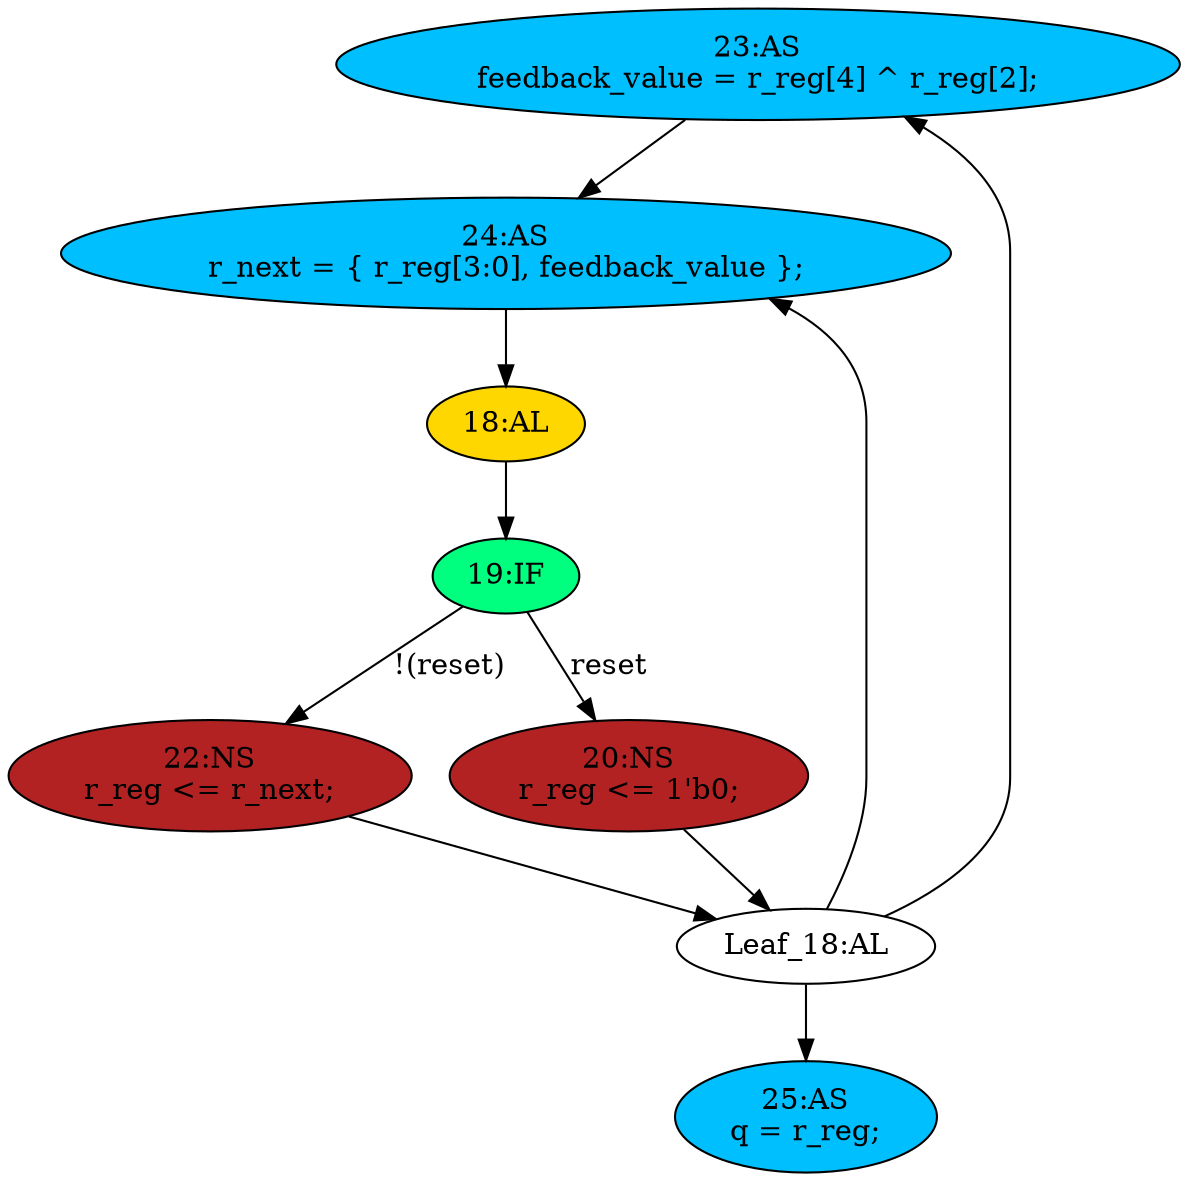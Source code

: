 strict digraph "compose( ,  )" {
	node [label="\N"];
	"23:AS"	[ast="<pyverilog.vparser.ast.Assign object at 0x7f4cc71bd6d0>",
		def_var="['feedback_value']",
		fillcolor=deepskyblue,
		label="23:AS
feedback_value = r_reg[4] ^ r_reg[2];",
		statements="[]",
		style=filled,
		typ=Assign,
		use_var="['r_reg', 'r_reg']"];
	"24:AS"	[ast="<pyverilog.vparser.ast.Assign object at 0x7f4cc71a6150>",
		def_var="['r_next']",
		fillcolor=deepskyblue,
		label="24:AS
r_next = { r_reg[3:0], feedback_value };",
		statements="[]",
		style=filled,
		typ=Assign,
		use_var="['r_reg', 'feedback_value']"];
	"23:AS" -> "24:AS";
	"Leaf_18:AL"	[def_var="['r_reg']",
		label="Leaf_18:AL"];
	"Leaf_18:AL" -> "23:AS";
	"Leaf_18:AL" -> "24:AS";
	"25:AS"	[ast="<pyverilog.vparser.ast.Assign object at 0x7f4cc71a6f50>",
		def_var="['q']",
		fillcolor=deepskyblue,
		label="25:AS
q = r_reg;",
		statements="[]",
		style=filled,
		typ=Assign,
		use_var="['r_reg']"];
	"Leaf_18:AL" -> "25:AS";
	"18:AL"	[ast="<pyverilog.vparser.ast.Always object at 0x7f4cc71a3790>",
		clk_sens=True,
		fillcolor=gold,
		label="18:AL",
		sens="['clk', 'reset']",
		statements="[]",
		style=filled,
		typ=Always,
		use_var="['reset', 'r_next']"];
	"24:AS" -> "18:AL";
	"19:IF"	[ast="<pyverilog.vparser.ast.IfStatement object at 0x7f4cc71a3610>",
		fillcolor=springgreen,
		label="19:IF",
		statements="[]",
		style=filled,
		typ=IfStatement];
	"22:NS"	[ast="<pyverilog.vparser.ast.NonblockingSubstitution object at 0x7f4cc714ecd0>",
		fillcolor=firebrick,
		label="22:NS
r_reg <= r_next;",
		statements="[<pyverilog.vparser.ast.NonblockingSubstitution object at 0x7f4cc714ecd0>]",
		style=filled,
		typ=NonblockingSubstitution];
	"19:IF" -> "22:NS"	[cond="['reset']",
		label="!(reset)",
		lineno=19];
	"20:NS"	[ast="<pyverilog.vparser.ast.NonblockingSubstitution object at 0x7f4cc71a3210>",
		fillcolor=firebrick,
		label="20:NS
r_reg <= 1'b0;",
		statements="[<pyverilog.vparser.ast.NonblockingSubstitution object at 0x7f4cc71a3210>]",
		style=filled,
		typ=NonblockingSubstitution];
	"19:IF" -> "20:NS"	[cond="['reset']",
		label=reset,
		lineno=19];
	"22:NS" -> "Leaf_18:AL"	[cond="[]",
		lineno=None];
	"20:NS" -> "Leaf_18:AL"	[cond="[]",
		lineno=None];
	"18:AL" -> "19:IF"	[cond="[]",
		lineno=None];
}
